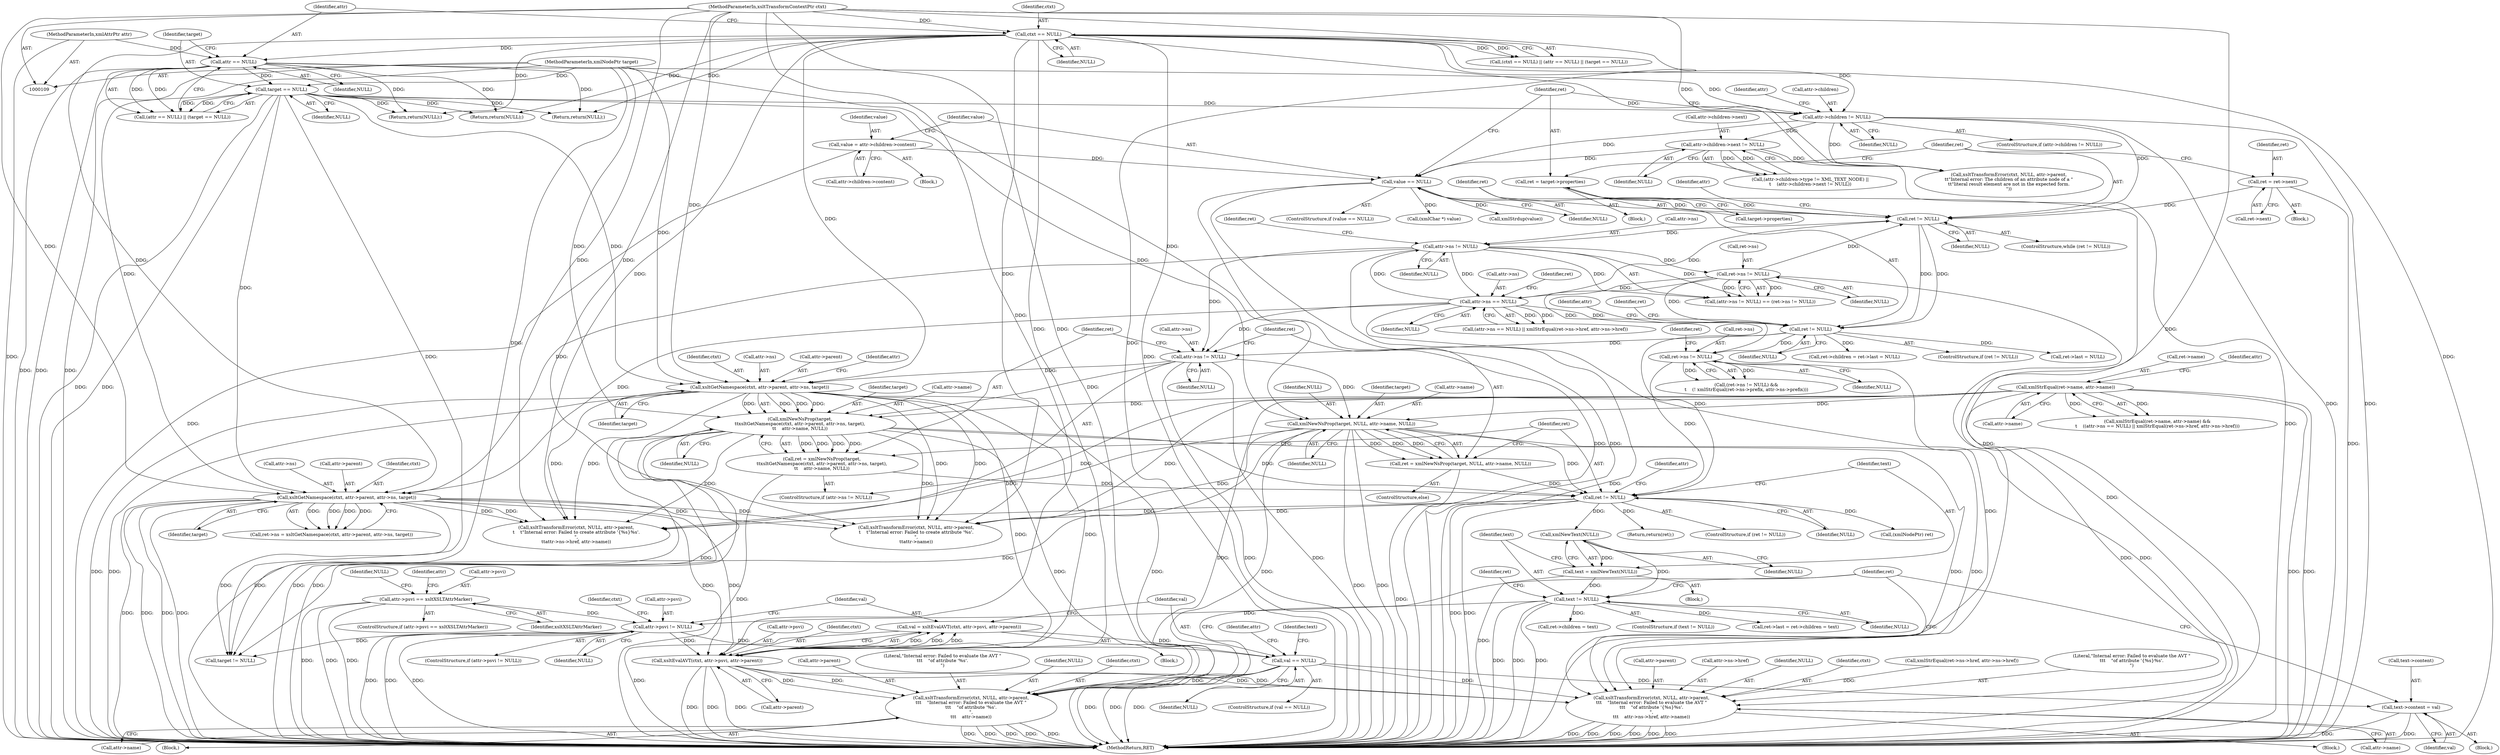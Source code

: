 digraph "0_Chrome_2de493f4a1d48952e09230a0c32ccbd45db973b2_0@pointer" {
"1000389" [label="(Call,val == NULL)"];
"1000378" [label="(Call,val = xsltEvalAVT(ctxt, attr->psvi, attr->parent))"];
"1000380" [label="(Call,xsltEvalAVT(ctxt, attr->psvi, attr->parent))"];
"1000309" [label="(Call,xsltGetNamespace(ctxt, attr->parent, attr->ns, target))"];
"1000118" [label="(Call,ctxt == NULL)"];
"1000110" [label="(MethodParameterIn,xsltTransformContextPtr ctxt)"];
"1000300" [label="(Call,attr->ns != NULL)"];
"1000204" [label="(Call,attr->ns != NULL)"];
"1000223" [label="(Call,attr->ns == NULL)"];
"1000209" [label="(Call,ret->ns != NULL)"];
"1000197" [label="(Call,ret != NULL)"];
"1000241" [label="(Call,ret = ret->next)"];
"1000191" [label="(Call,ret = target->properties)"];
"1000147" [label="(Call,attr->children != NULL)"];
"1000125" [label="(Call,target == NULL)"];
"1000111" [label="(MethodParameterIn,xmlNodePtr target)"];
"1000122" [label="(Call,attr == NULL)"];
"1000112" [label="(MethodParameterIn,xmlAttrPtr attr)"];
"1000187" [label="(Call,value == NULL)"];
"1000179" [label="(Call,value = attr->children->content)"];
"1000162" [label="(Call,attr->children->next != NULL)"];
"1000247" [label="(Call,ret != NULL)"];
"1000288" [label="(Call,xsltGetNamespace(ctxt, attr->parent, attr->ns, target))"];
"1000371" [label="(Call,attr->psvi != NULL)"];
"1000139" [label="(Call,attr->psvi == xsltXSLTAttrMarker)"];
"1000343" [label="(Call,text != NULL)"];
"1000338" [label="(Call,text = xmlNewText(NULL))"];
"1000340" [label="(Call,xmlNewText(NULL))"];
"1000333" [label="(Call,ret != NULL)"];
"1000305" [label="(Call,ret = xmlNewNsProp(target,\n\t\txsltGetNamespace(ctxt, attr->parent, attr->ns, target),\n\t\t    attr->name, NULL))"];
"1000307" [label="(Call,xmlNewNsProp(target,\n\t\txsltGetNamespace(ctxt, attr->parent, attr->ns, target),\n\t\t    attr->name, NULL))"];
"1000215" [label="(Call,xmlStrEqual(ret->name, attr->name))"];
"1000323" [label="(Call,ret = xmlNewNsProp(target, NULL, attr->name, NULL))"];
"1000325" [label="(Call,xmlNewNsProp(target, NULL, attr->name, NULL))"];
"1000266" [label="(Call,ret->ns != NULL)"];
"1000398" [label="(Call,xsltTransformError(ctxt, NULL, attr->parent,\n\t\t\t    \"Internal error: Failed to evaluate the AVT \"\n\t\t\t    \"of attribute '{%s}%s'.\n\",\n\t\t\t    attr->ns->href, attr->name))"];
"1000415" [label="(Call,xsltTransformError(ctxt, NULL, attr->parent,\n\t\t\t    \"Internal error: Failed to evaluate the AVT \"\n\t\t\t    \"of attribute '%s'.\n\",\n\t\t\t    attr->name))"];
"1000427" [label="(Call,text->content = val)"];
"1000249" [label="(Identifier,NULL)"];
"1000189" [label="(Identifier,NULL)"];
"1000265" [label="(Call,(ret->ns != NULL) &&\n\t    (! xmlStrEqual(ret->ns->prefix, attr->ns->prefix)))"];
"1000326" [label="(Identifier,target)"];
"1000382" [label="(Call,attr->psvi)"];
"1000391" [label="(Identifier,NULL)"];
"1000117" [label="(Call,(ctxt == NULL) || (attr == NULL) || (target == NULL))"];
"1000401" [label="(Call,attr->parent)"];
"1000308" [label="(Identifier,target)"];
"1000477" [label="(Identifier,attr)"];
"1000199" [label="(Identifier,NULL)"];
"1000509" [label="(MethodReturn,RET)"];
"1000243" [label="(Call,ret->next)"];
"1000340" [label="(Call,xmlNewText(NULL))"];
"1000197" [label="(Call,ret != NULL)"];
"1000288" [label="(Call,xsltGetNamespace(ctxt, attr->parent, attr->ns, target))"];
"1000371" [label="(Call,attr->psvi != NULL)"];
"1000120" [label="(Identifier,NULL)"];
"1000375" [label="(Identifier,NULL)"];
"1000180" [label="(Identifier,value)"];
"1000127" [label="(Identifier,NULL)"];
"1000293" [label="(Call,attr->ns)"];
"1000191" [label="(Call,ret = target->properties)"];
"1000304" [label="(Identifier,NULL)"];
"1000376" [label="(Block,)"];
"1000187" [label="(Call,value == NULL)"];
"1000345" [label="(Identifier,NULL)"];
"1000128" [label="(Return,return(NULL);)"];
"1000158" [label="(Identifier,attr)"];
"1000415" [label="(Call,xsltTransformError(ctxt, NULL, attr->parent,\n\t\t\t    \"Internal error: Failed to evaluate the AVT \"\n\t\t\t    \"of attribute '%s'.\n\",\n\t\t\t    attr->name))"];
"1000336" [label="(Block,)"];
"1000360" [label="(Call,(xmlNodePtr) ret)"];
"1000139" [label="(Call,attr->psvi == xsltXSLTAttrMarker)"];
"1000122" [label="(Call,attr == NULL)"];
"1000154" [label="(Call,(attr->children->type != XML_TEXT_NODE) ||\n\t    (attr->children->next != NULL))"];
"1000162" [label="(Call,attr->children->next != NULL)"];
"1000436" [label="(Identifier,ctxt)"];
"1000309" [label="(Call,xsltGetNamespace(ctxt, attr->parent, attr->ns, target))"];
"1000314" [label="(Call,attr->ns)"];
"1000188" [label="(Identifier,value)"];
"1000290" [label="(Call,attr->parent)"];
"1000307" [label="(Call,xmlNewNsProp(target,\n\t\txsltGetNamespace(ctxt, attr->parent, attr->ns, target),\n\t\t    attr->name, NULL))"];
"1000206" [label="(Identifier,attr)"];
"1000418" [label="(Call,attr->parent)"];
"1000125" [label="(Call,target == NULL)"];
"1000204" [label="(Call,attr->ns != NULL)"];
"1000302" [label="(Identifier,attr)"];
"1000405" [label="(Call,attr->ns->href)"];
"1000179" [label="(Call,value = attr->children->content)"];
"1000421" [label="(Literal,\"Internal error: Failed to evaluate the AVT \"\n\t\t\t    \"of attribute '%s'.\n\")"];
"1000136" [label="(Return,return(NULL);)"];
"1000144" [label="(Return,return(NULL);)"];
"1000266" [label="(Call,ret->ns != NULL)"];
"1000275" [label="(Identifier,ret)"];
"1000205" [label="(Call,attr->ns)"];
"1000253" [label="(Identifier,ret)"];
"1000311" [label="(Call,attr->parent)"];
"1000118" [label="(Call,ctxt == NULL)"];
"1000319" [label="(Identifier,attr)"];
"1000255" [label="(Call,ret->children = ret->last = NULL)"];
"1000422" [label="(Call,attr->name)"];
"1000323" [label="(Call,ret = xmlNewNsProp(target, NULL, attr->name, NULL))"];
"1000428" [label="(Call,text->content)"];
"1000147" [label="(Call,attr->children != NULL)"];
"1000322" [label="(ControlStructure,else)"];
"1000389" [label="(Call,val == NULL)"];
"1000370" [label="(ControlStructure,if (attr->psvi != NULL))"];
"1000112" [label="(MethodParameterIn,xmlAttrPtr attr)"];
"1000227" [label="(Identifier,NULL)"];
"1000200" [label="(Block,)"];
"1000349" [label="(Identifier,ret)"];
"1000216" [label="(Call,ret->name)"];
"1000246" [label="(ControlStructure,if (ret != NULL))"];
"1000224" [label="(Call,attr->ns)"];
"1000222" [label="(Call,(attr->ns == NULL) || xmlStrEqual(ret->ns->href, attr->ns->href))"];
"1000231" [label="(Identifier,ret)"];
"1000259" [label="(Call,ret->last = NULL)"];
"1000344" [label="(Identifier,text)"];
"1000209" [label="(Call,ret->ns != NULL)"];
"1000351" [label="(Call,ret->children = text)"];
"1000143" [label="(Identifier,xsltXSLTAttrMarker)"];
"1000126" [label="(Identifier,target)"];
"1000140" [label="(Call,attr->psvi)"];
"1000417" [label="(Identifier,NULL)"];
"1000324" [label="(Identifier,ret)"];
"1000497" [label="(Call,xsltTransformError(ctxt, NULL, attr->parent,\n\t    \t\"Internal error: Failed to create attribute '%s'.\n\",\n\t\tattr->name))"];
"1000385" [label="(Call,attr->parent)"];
"1000439" [label="(Call,target != NULL)"];
"1000507" [label="(Return,return(ret);)"];
"1000395" [label="(Identifier,attr)"];
"1000151" [label="(Identifier,NULL)"];
"1000299" [label="(ControlStructure,if (attr->ns != NULL))"];
"1000332" [label="(ControlStructure,if (ret != NULL))"];
"1000110" [label="(MethodParameterIn,xsltTransformContextPtr ctxt)"];
"1000325" [label="(Call,xmlNewNsProp(target, NULL, attr->name, NULL))"];
"1000380" [label="(Call,xsltEvalAVT(ctxt, attr->psvi, attr->parent))"];
"1000270" [label="(Identifier,NULL)"];
"1000426" [label="(Block,)"];
"1000113" [label="(Block,)"];
"1000193" [label="(Call,target->properties)"];
"1000379" [label="(Identifier,val)"];
"1000328" [label="(Call,attr->name)"];
"1000300" [label="(Call,attr->ns != NULL)"];
"1000431" [label="(Identifier,val)"];
"1000186" [label="(ControlStructure,if (value == NULL))"];
"1000208" [label="(Identifier,NULL)"];
"1000342" [label="(ControlStructure,if (text != NULL))"];
"1000211" [label="(Identifier,ret)"];
"1000241" [label="(Call,ret = ret->next)"];
"1000400" [label="(Identifier,NULL)"];
"1000335" [label="(Identifier,NULL)"];
"1000198" [label="(Identifier,ret)"];
"1000192" [label="(Identifier,ret)"];
"1000310" [label="(Identifier,ctxt)"];
"1000210" [label="(Call,ret->ns)"];
"1000334" [label="(Identifier,ret)"];
"1000317" [label="(Identifier,target)"];
"1000214" [label="(Call,xmlStrEqual(ret->name, attr->name) &&\n\t    ((attr->ns == NULL) || xmlStrEqual(ret->ns->href, attr->ns->href)))"];
"1000203" [label="(Call,(attr->ns != NULL) == (ret->ns != NULL))"];
"1000296" [label="(Identifier,target)"];
"1000462" [label="(Call,(xmlChar *) value)"];
"1000397" [label="(Block,)"];
"1000429" [label="(Identifier,text)"];
"1000248" [label="(Identifier,ret)"];
"1000338" [label="(Call,text = xmlNewText(NULL))"];
"1000146" [label="(ControlStructure,if (attr->children != NULL))"];
"1000399" [label="(Identifier,ctxt)"];
"1000305" [label="(Call,ret = xmlNewNsProp(target,\n\t\txsltGetNamespace(ctxt, attr->parent, attr->ns, target),\n\t\t    attr->name, NULL))"];
"1000327" [label="(Identifier,NULL)"];
"1000343" [label="(Call,text != NULL)"];
"1000471" [label="(Call,xmlStrdup(value))"];
"1000111" [label="(MethodParameterIn,xmlNodePtr target)"];
"1000247" [label="(Call,ret != NULL)"];
"1000138" [label="(ControlStructure,if (attr->psvi == xsltXSLTAttrMarker))"];
"1000219" [label="(Call,attr->name)"];
"1000410" [label="(Call,attr->name)"];
"1000170" [label="(Call,xsltTransformError(ctxt, NULL, attr->parent,\n\t\t\"Internal error: The children of an attribute node of a \"\n\t\t\"literal result element are not in the expected form.\n\"))"];
"1000145" [label="(Identifier,NULL)"];
"1000267" [label="(Call,ret->ns)"];
"1000163" [label="(Call,attr->children->next)"];
"1000223" [label="(Call,attr->ns == NULL)"];
"1000242" [label="(Identifier,ret)"];
"1000347" [label="(Call,ret->last = ret->children = text)"];
"1000333" [label="(Call,ret != NULL)"];
"1000196" [label="(ControlStructure,while (ret != NULL))"];
"1000225" [label="(Identifier,attr)"];
"1000119" [label="(Identifier,ctxt)"];
"1000124" [label="(Identifier,NULL)"];
"1000213" [label="(Identifier,NULL)"];
"1000284" [label="(Call,ret->ns = xsltGetNamespace(ctxt, attr->parent, attr->ns, target))"];
"1000480" [label="(Call,xsltTransformError(ctxt, NULL, attr->parent,\n\t    \t\"Internal error: Failed to create attribute '{%s}%s'.\n\",\n\t\tattr->ns->href, attr->name))"];
"1000123" [label="(Identifier,attr)"];
"1000427" [label="(Call,text->content = val)"];
"1000388" [label="(ControlStructure,if (val == NULL))"];
"1000398" [label="(Call,xsltTransformError(ctxt, NULL, attr->parent,\n\t\t\t    \"Internal error: Failed to evaluate the AVT \"\n\t\t\t    \"of attribute '{%s}%s'.\n\",\n\t\t\t    attr->ns->href, attr->name))"];
"1000301" [label="(Call,attr->ns)"];
"1000152" [label="(Block,)"];
"1000168" [label="(Identifier,NULL)"];
"1000390" [label="(Identifier,val)"];
"1000318" [label="(Call,attr->name)"];
"1000306" [label="(Identifier,ret)"];
"1000149" [label="(Identifier,attr)"];
"1000339" [label="(Identifier,text)"];
"1000228" [label="(Call,xmlStrEqual(ret->ns->href, attr->ns->href))"];
"1000378" [label="(Call,val = xsltEvalAVT(ctxt, attr->psvi, attr->parent))"];
"1000289" [label="(Identifier,ctxt)"];
"1000372" [label="(Call,attr->psvi)"];
"1000414" [label="(Block,)"];
"1000181" [label="(Call,attr->children->content)"];
"1000381" [label="(Identifier,ctxt)"];
"1000341" [label="(Identifier,NULL)"];
"1000321" [label="(Identifier,NULL)"];
"1000404" [label="(Literal,\"Internal error: Failed to evaluate the AVT \"\n\t\t\t    \"of attribute '{%s}%s'.\n\")"];
"1000508" [label="(Identifier,ret)"];
"1000148" [label="(Call,attr->children)"];
"1000331" [label="(Identifier,NULL)"];
"1000416" [label="(Identifier,ctxt)"];
"1000215" [label="(Call,xmlStrEqual(ret->name, attr->name))"];
"1000121" [label="(Call,(attr == NULL) || (target == NULL))"];
"1000389" -> "1000388"  [label="AST: "];
"1000389" -> "1000391"  [label="CFG: "];
"1000390" -> "1000389"  [label="AST: "];
"1000391" -> "1000389"  [label="AST: "];
"1000395" -> "1000389"  [label="CFG: "];
"1000429" -> "1000389"  [label="CFG: "];
"1000389" -> "1000509"  [label="DDG: "];
"1000389" -> "1000509"  [label="DDG: "];
"1000389" -> "1000509"  [label="DDG: "];
"1000378" -> "1000389"  [label="DDG: "];
"1000371" -> "1000389"  [label="DDG: "];
"1000389" -> "1000398"  [label="DDG: "];
"1000389" -> "1000415"  [label="DDG: "];
"1000389" -> "1000427"  [label="DDG: "];
"1000378" -> "1000376"  [label="AST: "];
"1000378" -> "1000380"  [label="CFG: "];
"1000379" -> "1000378"  [label="AST: "];
"1000380" -> "1000378"  [label="AST: "];
"1000390" -> "1000378"  [label="CFG: "];
"1000378" -> "1000509"  [label="DDG: "];
"1000380" -> "1000378"  [label="DDG: "];
"1000380" -> "1000378"  [label="DDG: "];
"1000380" -> "1000378"  [label="DDG: "];
"1000380" -> "1000385"  [label="CFG: "];
"1000381" -> "1000380"  [label="AST: "];
"1000382" -> "1000380"  [label="AST: "];
"1000385" -> "1000380"  [label="AST: "];
"1000380" -> "1000509"  [label="DDG: "];
"1000380" -> "1000509"  [label="DDG: "];
"1000380" -> "1000509"  [label="DDG: "];
"1000309" -> "1000380"  [label="DDG: "];
"1000309" -> "1000380"  [label="DDG: "];
"1000288" -> "1000380"  [label="DDG: "];
"1000288" -> "1000380"  [label="DDG: "];
"1000118" -> "1000380"  [label="DDG: "];
"1000110" -> "1000380"  [label="DDG: "];
"1000371" -> "1000380"  [label="DDG: "];
"1000380" -> "1000398"  [label="DDG: "];
"1000380" -> "1000398"  [label="DDG: "];
"1000380" -> "1000415"  [label="DDG: "];
"1000380" -> "1000415"  [label="DDG: "];
"1000309" -> "1000307"  [label="AST: "];
"1000309" -> "1000317"  [label="CFG: "];
"1000310" -> "1000309"  [label="AST: "];
"1000311" -> "1000309"  [label="AST: "];
"1000314" -> "1000309"  [label="AST: "];
"1000317" -> "1000309"  [label="AST: "];
"1000319" -> "1000309"  [label="CFG: "];
"1000309" -> "1000509"  [label="DDG: "];
"1000309" -> "1000509"  [label="DDG: "];
"1000309" -> "1000509"  [label="DDG: "];
"1000309" -> "1000307"  [label="DDG: "];
"1000309" -> "1000307"  [label="DDG: "];
"1000309" -> "1000307"  [label="DDG: "];
"1000309" -> "1000307"  [label="DDG: "];
"1000118" -> "1000309"  [label="DDG: "];
"1000110" -> "1000309"  [label="DDG: "];
"1000300" -> "1000309"  [label="DDG: "];
"1000125" -> "1000309"  [label="DDG: "];
"1000111" -> "1000309"  [label="DDG: "];
"1000309" -> "1000480"  [label="DDG: "];
"1000309" -> "1000480"  [label="DDG: "];
"1000309" -> "1000497"  [label="DDG: "];
"1000309" -> "1000497"  [label="DDG: "];
"1000118" -> "1000117"  [label="AST: "];
"1000118" -> "1000120"  [label="CFG: "];
"1000119" -> "1000118"  [label="AST: "];
"1000120" -> "1000118"  [label="AST: "];
"1000123" -> "1000118"  [label="CFG: "];
"1000117" -> "1000118"  [label="CFG: "];
"1000118" -> "1000509"  [label="DDG: "];
"1000118" -> "1000509"  [label="DDG: "];
"1000118" -> "1000117"  [label="DDG: "];
"1000118" -> "1000117"  [label="DDG: "];
"1000110" -> "1000118"  [label="DDG: "];
"1000118" -> "1000122"  [label="DDG: "];
"1000118" -> "1000128"  [label="DDG: "];
"1000118" -> "1000136"  [label="DDG: "];
"1000118" -> "1000144"  [label="DDG: "];
"1000118" -> "1000147"  [label="DDG: "];
"1000118" -> "1000170"  [label="DDG: "];
"1000118" -> "1000288"  [label="DDG: "];
"1000118" -> "1000480"  [label="DDG: "];
"1000118" -> "1000497"  [label="DDG: "];
"1000110" -> "1000109"  [label="AST: "];
"1000110" -> "1000509"  [label="DDG: "];
"1000110" -> "1000170"  [label="DDG: "];
"1000110" -> "1000288"  [label="DDG: "];
"1000110" -> "1000398"  [label="DDG: "];
"1000110" -> "1000415"  [label="DDG: "];
"1000110" -> "1000480"  [label="DDG: "];
"1000110" -> "1000497"  [label="DDG: "];
"1000300" -> "1000299"  [label="AST: "];
"1000300" -> "1000304"  [label="CFG: "];
"1000301" -> "1000300"  [label="AST: "];
"1000304" -> "1000300"  [label="AST: "];
"1000306" -> "1000300"  [label="CFG: "];
"1000324" -> "1000300"  [label="CFG: "];
"1000300" -> "1000509"  [label="DDG: "];
"1000300" -> "1000509"  [label="DDG: "];
"1000204" -> "1000300"  [label="DDG: "];
"1000223" -> "1000300"  [label="DDG: "];
"1000247" -> "1000300"  [label="DDG: "];
"1000300" -> "1000307"  [label="DDG: "];
"1000300" -> "1000325"  [label="DDG: "];
"1000204" -> "1000203"  [label="AST: "];
"1000204" -> "1000208"  [label="CFG: "];
"1000205" -> "1000204"  [label="AST: "];
"1000208" -> "1000204"  [label="AST: "];
"1000211" -> "1000204"  [label="CFG: "];
"1000204" -> "1000509"  [label="DDG: "];
"1000204" -> "1000203"  [label="DDG: "];
"1000204" -> "1000203"  [label="DDG: "];
"1000223" -> "1000204"  [label="DDG: "];
"1000197" -> "1000204"  [label="DDG: "];
"1000204" -> "1000209"  [label="DDG: "];
"1000204" -> "1000223"  [label="DDG: "];
"1000204" -> "1000288"  [label="DDG: "];
"1000223" -> "1000222"  [label="AST: "];
"1000223" -> "1000227"  [label="CFG: "];
"1000224" -> "1000223"  [label="AST: "];
"1000227" -> "1000223"  [label="AST: "];
"1000231" -> "1000223"  [label="CFG: "];
"1000222" -> "1000223"  [label="CFG: "];
"1000223" -> "1000509"  [label="DDG: "];
"1000223" -> "1000197"  [label="DDG: "];
"1000223" -> "1000222"  [label="DDG: "];
"1000223" -> "1000222"  [label="DDG: "];
"1000209" -> "1000223"  [label="DDG: "];
"1000223" -> "1000247"  [label="DDG: "];
"1000223" -> "1000288"  [label="DDG: "];
"1000209" -> "1000203"  [label="AST: "];
"1000209" -> "1000213"  [label="CFG: "];
"1000210" -> "1000209"  [label="AST: "];
"1000213" -> "1000209"  [label="AST: "];
"1000203" -> "1000209"  [label="CFG: "];
"1000209" -> "1000509"  [label="DDG: "];
"1000209" -> "1000197"  [label="DDG: "];
"1000209" -> "1000203"  [label="DDG: "];
"1000209" -> "1000203"  [label="DDG: "];
"1000209" -> "1000247"  [label="DDG: "];
"1000209" -> "1000266"  [label="DDG: "];
"1000197" -> "1000196"  [label="AST: "];
"1000197" -> "1000199"  [label="CFG: "];
"1000198" -> "1000197"  [label="AST: "];
"1000199" -> "1000197"  [label="AST: "];
"1000206" -> "1000197"  [label="CFG: "];
"1000248" -> "1000197"  [label="CFG: "];
"1000241" -> "1000197"  [label="DDG: "];
"1000191" -> "1000197"  [label="DDG: "];
"1000147" -> "1000197"  [label="DDG: "];
"1000187" -> "1000197"  [label="DDG: "];
"1000197" -> "1000247"  [label="DDG: "];
"1000197" -> "1000247"  [label="DDG: "];
"1000241" -> "1000200"  [label="AST: "];
"1000241" -> "1000243"  [label="CFG: "];
"1000242" -> "1000241"  [label="AST: "];
"1000243" -> "1000241"  [label="AST: "];
"1000198" -> "1000241"  [label="CFG: "];
"1000241" -> "1000509"  [label="DDG: "];
"1000191" -> "1000113"  [label="AST: "];
"1000191" -> "1000193"  [label="CFG: "];
"1000192" -> "1000191"  [label="AST: "];
"1000193" -> "1000191"  [label="AST: "];
"1000198" -> "1000191"  [label="CFG: "];
"1000191" -> "1000509"  [label="DDG: "];
"1000147" -> "1000146"  [label="AST: "];
"1000147" -> "1000151"  [label="CFG: "];
"1000148" -> "1000147"  [label="AST: "];
"1000151" -> "1000147"  [label="AST: "];
"1000158" -> "1000147"  [label="CFG: "];
"1000192" -> "1000147"  [label="CFG: "];
"1000147" -> "1000509"  [label="DDG: "];
"1000147" -> "1000509"  [label="DDG: "];
"1000125" -> "1000147"  [label="DDG: "];
"1000122" -> "1000147"  [label="DDG: "];
"1000147" -> "1000162"  [label="DDG: "];
"1000147" -> "1000170"  [label="DDG: "];
"1000147" -> "1000187"  [label="DDG: "];
"1000125" -> "1000121"  [label="AST: "];
"1000125" -> "1000127"  [label="CFG: "];
"1000126" -> "1000125"  [label="AST: "];
"1000127" -> "1000125"  [label="AST: "];
"1000121" -> "1000125"  [label="CFG: "];
"1000125" -> "1000509"  [label="DDG: "];
"1000125" -> "1000509"  [label="DDG: "];
"1000125" -> "1000121"  [label="DDG: "];
"1000125" -> "1000121"  [label="DDG: "];
"1000111" -> "1000125"  [label="DDG: "];
"1000122" -> "1000125"  [label="DDG: "];
"1000125" -> "1000128"  [label="DDG: "];
"1000125" -> "1000136"  [label="DDG: "];
"1000125" -> "1000144"  [label="DDG: "];
"1000125" -> "1000288"  [label="DDG: "];
"1000125" -> "1000325"  [label="DDG: "];
"1000125" -> "1000439"  [label="DDG: "];
"1000111" -> "1000109"  [label="AST: "];
"1000111" -> "1000509"  [label="DDG: "];
"1000111" -> "1000288"  [label="DDG: "];
"1000111" -> "1000307"  [label="DDG: "];
"1000111" -> "1000325"  [label="DDG: "];
"1000111" -> "1000439"  [label="DDG: "];
"1000122" -> "1000121"  [label="AST: "];
"1000122" -> "1000124"  [label="CFG: "];
"1000123" -> "1000122"  [label="AST: "];
"1000124" -> "1000122"  [label="AST: "];
"1000126" -> "1000122"  [label="CFG: "];
"1000121" -> "1000122"  [label="CFG: "];
"1000122" -> "1000509"  [label="DDG: "];
"1000122" -> "1000509"  [label="DDG: "];
"1000122" -> "1000121"  [label="DDG: "];
"1000122" -> "1000121"  [label="DDG: "];
"1000112" -> "1000122"  [label="DDG: "];
"1000122" -> "1000128"  [label="DDG: "];
"1000122" -> "1000136"  [label="DDG: "];
"1000122" -> "1000144"  [label="DDG: "];
"1000112" -> "1000109"  [label="AST: "];
"1000112" -> "1000509"  [label="DDG: "];
"1000187" -> "1000186"  [label="AST: "];
"1000187" -> "1000189"  [label="CFG: "];
"1000188" -> "1000187"  [label="AST: "];
"1000189" -> "1000187"  [label="AST: "];
"1000192" -> "1000187"  [label="CFG: "];
"1000187" -> "1000509"  [label="DDG: "];
"1000187" -> "1000509"  [label="DDG: "];
"1000179" -> "1000187"  [label="DDG: "];
"1000162" -> "1000187"  [label="DDG: "];
"1000187" -> "1000462"  [label="DDG: "];
"1000187" -> "1000471"  [label="DDG: "];
"1000179" -> "1000152"  [label="AST: "];
"1000179" -> "1000181"  [label="CFG: "];
"1000180" -> "1000179"  [label="AST: "];
"1000181" -> "1000179"  [label="AST: "];
"1000188" -> "1000179"  [label="CFG: "];
"1000179" -> "1000509"  [label="DDG: "];
"1000162" -> "1000154"  [label="AST: "];
"1000162" -> "1000168"  [label="CFG: "];
"1000163" -> "1000162"  [label="AST: "];
"1000168" -> "1000162"  [label="AST: "];
"1000154" -> "1000162"  [label="CFG: "];
"1000162" -> "1000509"  [label="DDG: "];
"1000162" -> "1000154"  [label="DDG: "];
"1000162" -> "1000154"  [label="DDG: "];
"1000162" -> "1000170"  [label="DDG: "];
"1000247" -> "1000246"  [label="AST: "];
"1000247" -> "1000249"  [label="CFG: "];
"1000248" -> "1000247"  [label="AST: "];
"1000249" -> "1000247"  [label="AST: "];
"1000253" -> "1000247"  [label="CFG: "];
"1000302" -> "1000247"  [label="CFG: "];
"1000247" -> "1000255"  [label="DDG: "];
"1000247" -> "1000259"  [label="DDG: "];
"1000247" -> "1000266"  [label="DDG: "];
"1000247" -> "1000333"  [label="DDG: "];
"1000288" -> "1000284"  [label="AST: "];
"1000288" -> "1000296"  [label="CFG: "];
"1000289" -> "1000288"  [label="AST: "];
"1000290" -> "1000288"  [label="AST: "];
"1000293" -> "1000288"  [label="AST: "];
"1000296" -> "1000288"  [label="AST: "];
"1000284" -> "1000288"  [label="CFG: "];
"1000288" -> "1000509"  [label="DDG: "];
"1000288" -> "1000509"  [label="DDG: "];
"1000288" -> "1000509"  [label="DDG: "];
"1000288" -> "1000509"  [label="DDG: "];
"1000288" -> "1000284"  [label="DDG: "];
"1000288" -> "1000284"  [label="DDG: "];
"1000288" -> "1000284"  [label="DDG: "];
"1000288" -> "1000284"  [label="DDG: "];
"1000288" -> "1000439"  [label="DDG: "];
"1000288" -> "1000480"  [label="DDG: "];
"1000288" -> "1000480"  [label="DDG: "];
"1000288" -> "1000497"  [label="DDG: "];
"1000288" -> "1000497"  [label="DDG: "];
"1000371" -> "1000370"  [label="AST: "];
"1000371" -> "1000375"  [label="CFG: "];
"1000372" -> "1000371"  [label="AST: "];
"1000375" -> "1000371"  [label="AST: "];
"1000379" -> "1000371"  [label="CFG: "];
"1000436" -> "1000371"  [label="CFG: "];
"1000371" -> "1000509"  [label="DDG: "];
"1000371" -> "1000509"  [label="DDG: "];
"1000371" -> "1000509"  [label="DDG: "];
"1000139" -> "1000371"  [label="DDG: "];
"1000343" -> "1000371"  [label="DDG: "];
"1000371" -> "1000439"  [label="DDG: "];
"1000139" -> "1000138"  [label="AST: "];
"1000139" -> "1000143"  [label="CFG: "];
"1000140" -> "1000139"  [label="AST: "];
"1000143" -> "1000139"  [label="AST: "];
"1000145" -> "1000139"  [label="CFG: "];
"1000149" -> "1000139"  [label="CFG: "];
"1000139" -> "1000509"  [label="DDG: "];
"1000139" -> "1000509"  [label="DDG: "];
"1000139" -> "1000509"  [label="DDG: "];
"1000343" -> "1000342"  [label="AST: "];
"1000343" -> "1000345"  [label="CFG: "];
"1000344" -> "1000343"  [label="AST: "];
"1000345" -> "1000343"  [label="AST: "];
"1000349" -> "1000343"  [label="CFG: "];
"1000508" -> "1000343"  [label="CFG: "];
"1000343" -> "1000509"  [label="DDG: "];
"1000343" -> "1000509"  [label="DDG: "];
"1000343" -> "1000509"  [label="DDG: "];
"1000338" -> "1000343"  [label="DDG: "];
"1000340" -> "1000343"  [label="DDG: "];
"1000343" -> "1000347"  [label="DDG: "];
"1000343" -> "1000351"  [label="DDG: "];
"1000338" -> "1000336"  [label="AST: "];
"1000338" -> "1000340"  [label="CFG: "];
"1000339" -> "1000338"  [label="AST: "];
"1000340" -> "1000338"  [label="AST: "];
"1000344" -> "1000338"  [label="CFG: "];
"1000338" -> "1000509"  [label="DDG: "];
"1000340" -> "1000338"  [label="DDG: "];
"1000340" -> "1000341"  [label="CFG: "];
"1000341" -> "1000340"  [label="AST: "];
"1000333" -> "1000340"  [label="DDG: "];
"1000333" -> "1000332"  [label="AST: "];
"1000333" -> "1000335"  [label="CFG: "];
"1000334" -> "1000333"  [label="AST: "];
"1000335" -> "1000333"  [label="AST: "];
"1000339" -> "1000333"  [label="CFG: "];
"1000477" -> "1000333"  [label="CFG: "];
"1000333" -> "1000509"  [label="DDG: "];
"1000333" -> "1000509"  [label="DDG: "];
"1000305" -> "1000333"  [label="DDG: "];
"1000323" -> "1000333"  [label="DDG: "];
"1000325" -> "1000333"  [label="DDG: "];
"1000266" -> "1000333"  [label="DDG: "];
"1000307" -> "1000333"  [label="DDG: "];
"1000333" -> "1000360"  [label="DDG: "];
"1000333" -> "1000480"  [label="DDG: "];
"1000333" -> "1000497"  [label="DDG: "];
"1000333" -> "1000507"  [label="DDG: "];
"1000305" -> "1000299"  [label="AST: "];
"1000305" -> "1000307"  [label="CFG: "];
"1000306" -> "1000305"  [label="AST: "];
"1000307" -> "1000305"  [label="AST: "];
"1000334" -> "1000305"  [label="CFG: "];
"1000305" -> "1000509"  [label="DDG: "];
"1000307" -> "1000305"  [label="DDG: "];
"1000307" -> "1000305"  [label="DDG: "];
"1000307" -> "1000305"  [label="DDG: "];
"1000307" -> "1000305"  [label="DDG: "];
"1000307" -> "1000321"  [label="CFG: "];
"1000308" -> "1000307"  [label="AST: "];
"1000318" -> "1000307"  [label="AST: "];
"1000321" -> "1000307"  [label="AST: "];
"1000307" -> "1000509"  [label="DDG: "];
"1000307" -> "1000509"  [label="DDG: "];
"1000307" -> "1000509"  [label="DDG: "];
"1000215" -> "1000307"  [label="DDG: "];
"1000307" -> "1000398"  [label="DDG: "];
"1000307" -> "1000415"  [label="DDG: "];
"1000307" -> "1000439"  [label="DDG: "];
"1000307" -> "1000480"  [label="DDG: "];
"1000307" -> "1000497"  [label="DDG: "];
"1000215" -> "1000214"  [label="AST: "];
"1000215" -> "1000219"  [label="CFG: "];
"1000216" -> "1000215"  [label="AST: "];
"1000219" -> "1000215"  [label="AST: "];
"1000225" -> "1000215"  [label="CFG: "];
"1000214" -> "1000215"  [label="CFG: "];
"1000215" -> "1000509"  [label="DDG: "];
"1000215" -> "1000509"  [label="DDG: "];
"1000215" -> "1000214"  [label="DDG: "];
"1000215" -> "1000214"  [label="DDG: "];
"1000215" -> "1000325"  [label="DDG: "];
"1000215" -> "1000398"  [label="DDG: "];
"1000215" -> "1000415"  [label="DDG: "];
"1000215" -> "1000480"  [label="DDG: "];
"1000215" -> "1000497"  [label="DDG: "];
"1000323" -> "1000322"  [label="AST: "];
"1000323" -> "1000325"  [label="CFG: "];
"1000324" -> "1000323"  [label="AST: "];
"1000325" -> "1000323"  [label="AST: "];
"1000334" -> "1000323"  [label="CFG: "];
"1000323" -> "1000509"  [label="DDG: "];
"1000325" -> "1000323"  [label="DDG: "];
"1000325" -> "1000323"  [label="DDG: "];
"1000325" -> "1000323"  [label="DDG: "];
"1000325" -> "1000331"  [label="CFG: "];
"1000326" -> "1000325"  [label="AST: "];
"1000327" -> "1000325"  [label="AST: "];
"1000328" -> "1000325"  [label="AST: "];
"1000331" -> "1000325"  [label="AST: "];
"1000325" -> "1000509"  [label="DDG: "];
"1000325" -> "1000509"  [label="DDG: "];
"1000325" -> "1000398"  [label="DDG: "];
"1000325" -> "1000415"  [label="DDG: "];
"1000325" -> "1000439"  [label="DDG: "];
"1000325" -> "1000480"  [label="DDG: "];
"1000325" -> "1000497"  [label="DDG: "];
"1000266" -> "1000265"  [label="AST: "];
"1000266" -> "1000270"  [label="CFG: "];
"1000267" -> "1000266"  [label="AST: "];
"1000270" -> "1000266"  [label="AST: "];
"1000275" -> "1000266"  [label="CFG: "];
"1000265" -> "1000266"  [label="CFG: "];
"1000266" -> "1000509"  [label="DDG: "];
"1000266" -> "1000265"  [label="DDG: "];
"1000266" -> "1000265"  [label="DDG: "];
"1000398" -> "1000397"  [label="AST: "];
"1000398" -> "1000410"  [label="CFG: "];
"1000399" -> "1000398"  [label="AST: "];
"1000400" -> "1000398"  [label="AST: "];
"1000401" -> "1000398"  [label="AST: "];
"1000404" -> "1000398"  [label="AST: "];
"1000405" -> "1000398"  [label="AST: "];
"1000410" -> "1000398"  [label="AST: "];
"1000508" -> "1000398"  [label="CFG: "];
"1000398" -> "1000509"  [label="DDG: "];
"1000398" -> "1000509"  [label="DDG: "];
"1000398" -> "1000509"  [label="DDG: "];
"1000398" -> "1000509"  [label="DDG: "];
"1000398" -> "1000509"  [label="DDG: "];
"1000398" -> "1000509"  [label="DDG: "];
"1000228" -> "1000398"  [label="DDG: "];
"1000415" -> "1000414"  [label="AST: "];
"1000415" -> "1000422"  [label="CFG: "];
"1000416" -> "1000415"  [label="AST: "];
"1000417" -> "1000415"  [label="AST: "];
"1000418" -> "1000415"  [label="AST: "];
"1000421" -> "1000415"  [label="AST: "];
"1000422" -> "1000415"  [label="AST: "];
"1000508" -> "1000415"  [label="CFG: "];
"1000415" -> "1000509"  [label="DDG: "];
"1000415" -> "1000509"  [label="DDG: "];
"1000415" -> "1000509"  [label="DDG: "];
"1000415" -> "1000509"  [label="DDG: "];
"1000415" -> "1000509"  [label="DDG: "];
"1000427" -> "1000426"  [label="AST: "];
"1000427" -> "1000431"  [label="CFG: "];
"1000428" -> "1000427"  [label="AST: "];
"1000431" -> "1000427"  [label="AST: "];
"1000508" -> "1000427"  [label="CFG: "];
"1000427" -> "1000509"  [label="DDG: "];
"1000427" -> "1000509"  [label="DDG: "];
}
